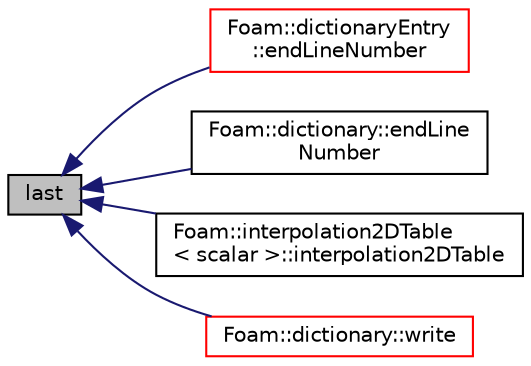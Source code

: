 digraph "last"
{
  bgcolor="transparent";
  edge [fontname="Helvetica",fontsize="10",labelfontname="Helvetica",labelfontsize="10"];
  node [fontname="Helvetica",fontsize="10",shape=record];
  rankdir="LR";
  Node36 [label="last",height=0.2,width=0.4,color="black", fillcolor="grey75", style="filled", fontcolor="black"];
  Node36 -> Node37 [dir="back",color="midnightblue",fontsize="10",style="solid",fontname="Helvetica"];
  Node37 [label="Foam::dictionaryEntry\l::endLineNumber",height=0.2,width=0.4,color="red",URL="$a27133.html#aadf8bab0cf212259a7b89bb557090139",tooltip="Return line number of last token in dictionary. "];
  Node36 -> Node39 [dir="back",color="midnightblue",fontsize="10",style="solid",fontname="Helvetica"];
  Node39 [label="Foam::dictionary::endLine\lNumber",height=0.2,width=0.4,color="black",URL="$a27129.html#aadf8bab0cf212259a7b89bb557090139",tooltip="Return line number of last token in dictionary. "];
  Node36 -> Node40 [dir="back",color="midnightblue",fontsize="10",style="solid",fontname="Helvetica"];
  Node40 [label="Foam::interpolation2DTable\l\< scalar \>::interpolation2DTable",height=0.2,width=0.4,color="black",URL="$a27841.html#a6682986f0fdde80e1eae849f88aa9625",tooltip="Construct copy. "];
  Node36 -> Node41 [dir="back",color="midnightblue",fontsize="10",style="solid",fontname="Helvetica"];
  Node41 [label="Foam::dictionary::write",height=0.2,width=0.4,color="red",URL="$a27129.html#a88f27121631c7efb7153e9bf16759345",tooltip="Write dictionary, normally with sub-dictionary formatting. "];
}
